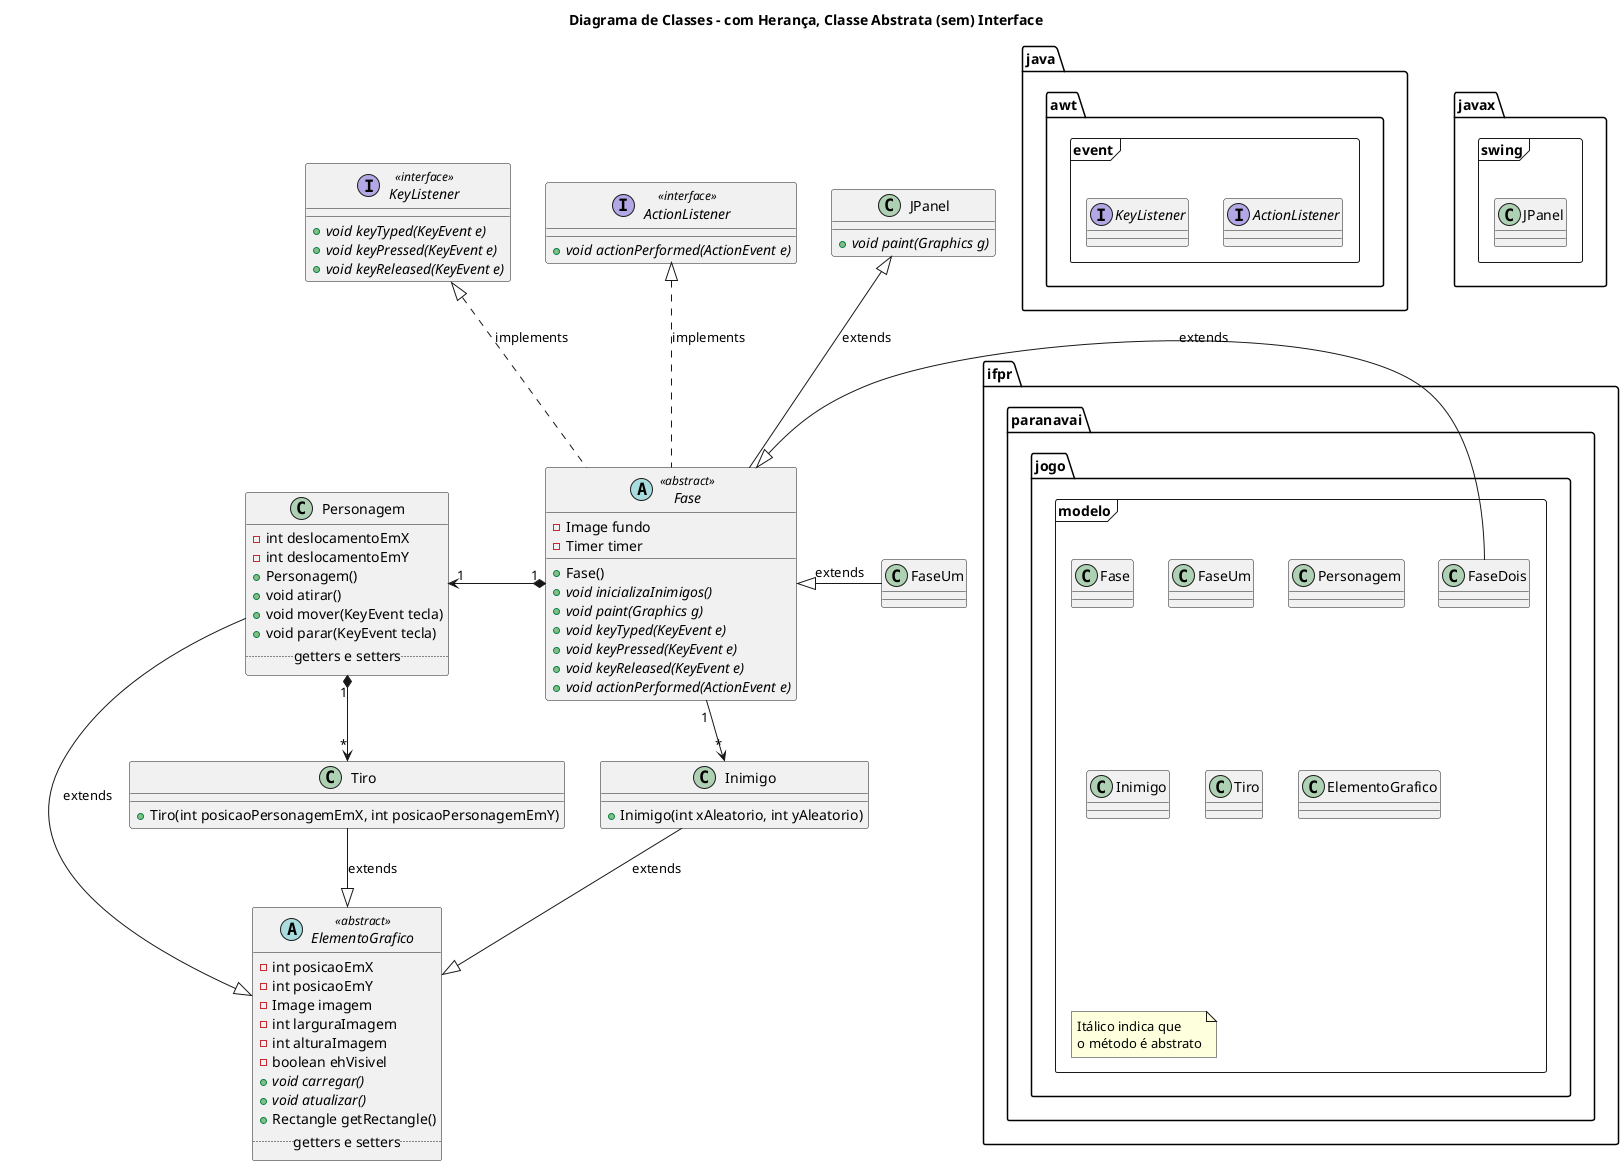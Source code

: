 @startuml

title Diagrama de Classes - com Herança, Classe Abstrata (sem) Interface

package ifpr.paranavai.jogo.modelo <<Frame>> {
    class Fase
    class FaseUm
    class FaseDois
    class Personagem
    class Inimigo
    class Tiro
    class ElementoGrafico
    note "Itálico indica que\no método é abstrato" as N1
}

package java.awt.event <<Frame>> {
    interface ActionListener
    interface KeyListener
}


package javax.swing <<Frame>> {
  class JPanel
}

abstract class ElementoGrafico <<abstract>> {
    -int posicaoEmX
    -int posicaoEmY
    -Image imagem
    -int larguraImagem
    -int alturaImagem 
    -boolean ehVisivel   
    +{abstract} void carregar()
    +{abstract} void atualizar()
    +Rectangle getRectangle()
    .. getters e setters ..
}

abstract class Fase <<abstract>>{
    -Image fundo
    -Timer timer
    +Fase()
    +{abstract} void inicializaInimigos()
    +{abstract} void paint(Graphics g)
    +{abstract} void keyTyped(KeyEvent e)
    +{abstract} void keyPressed(KeyEvent e)
    +{abstract} void keyReleased(KeyEvent e)
    +{abstract} void actionPerformed(ActionEvent e)
}

class Personagem{
    -int deslocamentoEmX
    -int deslocamentoEmY
    +Personagem()
    +void atirar()
    +void mover(KeyEvent tecla)
    +void parar(KeyEvent tecla)
    .. getters e setters ..
}

class Inimigo{
    +Inimigo(int xAleatorio, int yAleatorio)
}

class Tiro {
    +Tiro(int posicaoPersonagemEmX, int posicaoPersonagemEmY)
}

class FaseUm {    
    
}

class JPanel{
    +{abstract} void paint(Graphics g)
}
interface ActionListener <<interface>> {
    +{abstract} void actionPerformed(ActionEvent e)
}

interface KeyListener <<interface>> {
    +{abstract} void keyTyped(KeyEvent e)
    +{abstract} void keyPressed(KeyEvent e)
    +{abstract} void keyReleased(KeyEvent e)
}

Fase -up-|> JPanel: extends
Fase -up.|> ActionListener: implements
Fase -up.|> KeyListener: implements
FaseUm -left-|> Fase: extends
FaseDois -left-|> Fase: extends


Fase "1" *-left-> "1" Personagem
Inimigo "*" <-up- "1" Fase

Personagem "1" *--> "*" Tiro
Personagem --|> ElementoGrafico: extends

Tiro --|> ElementoGrafico: extends

Inimigo --|> ElementoGrafico: extends
@enduml